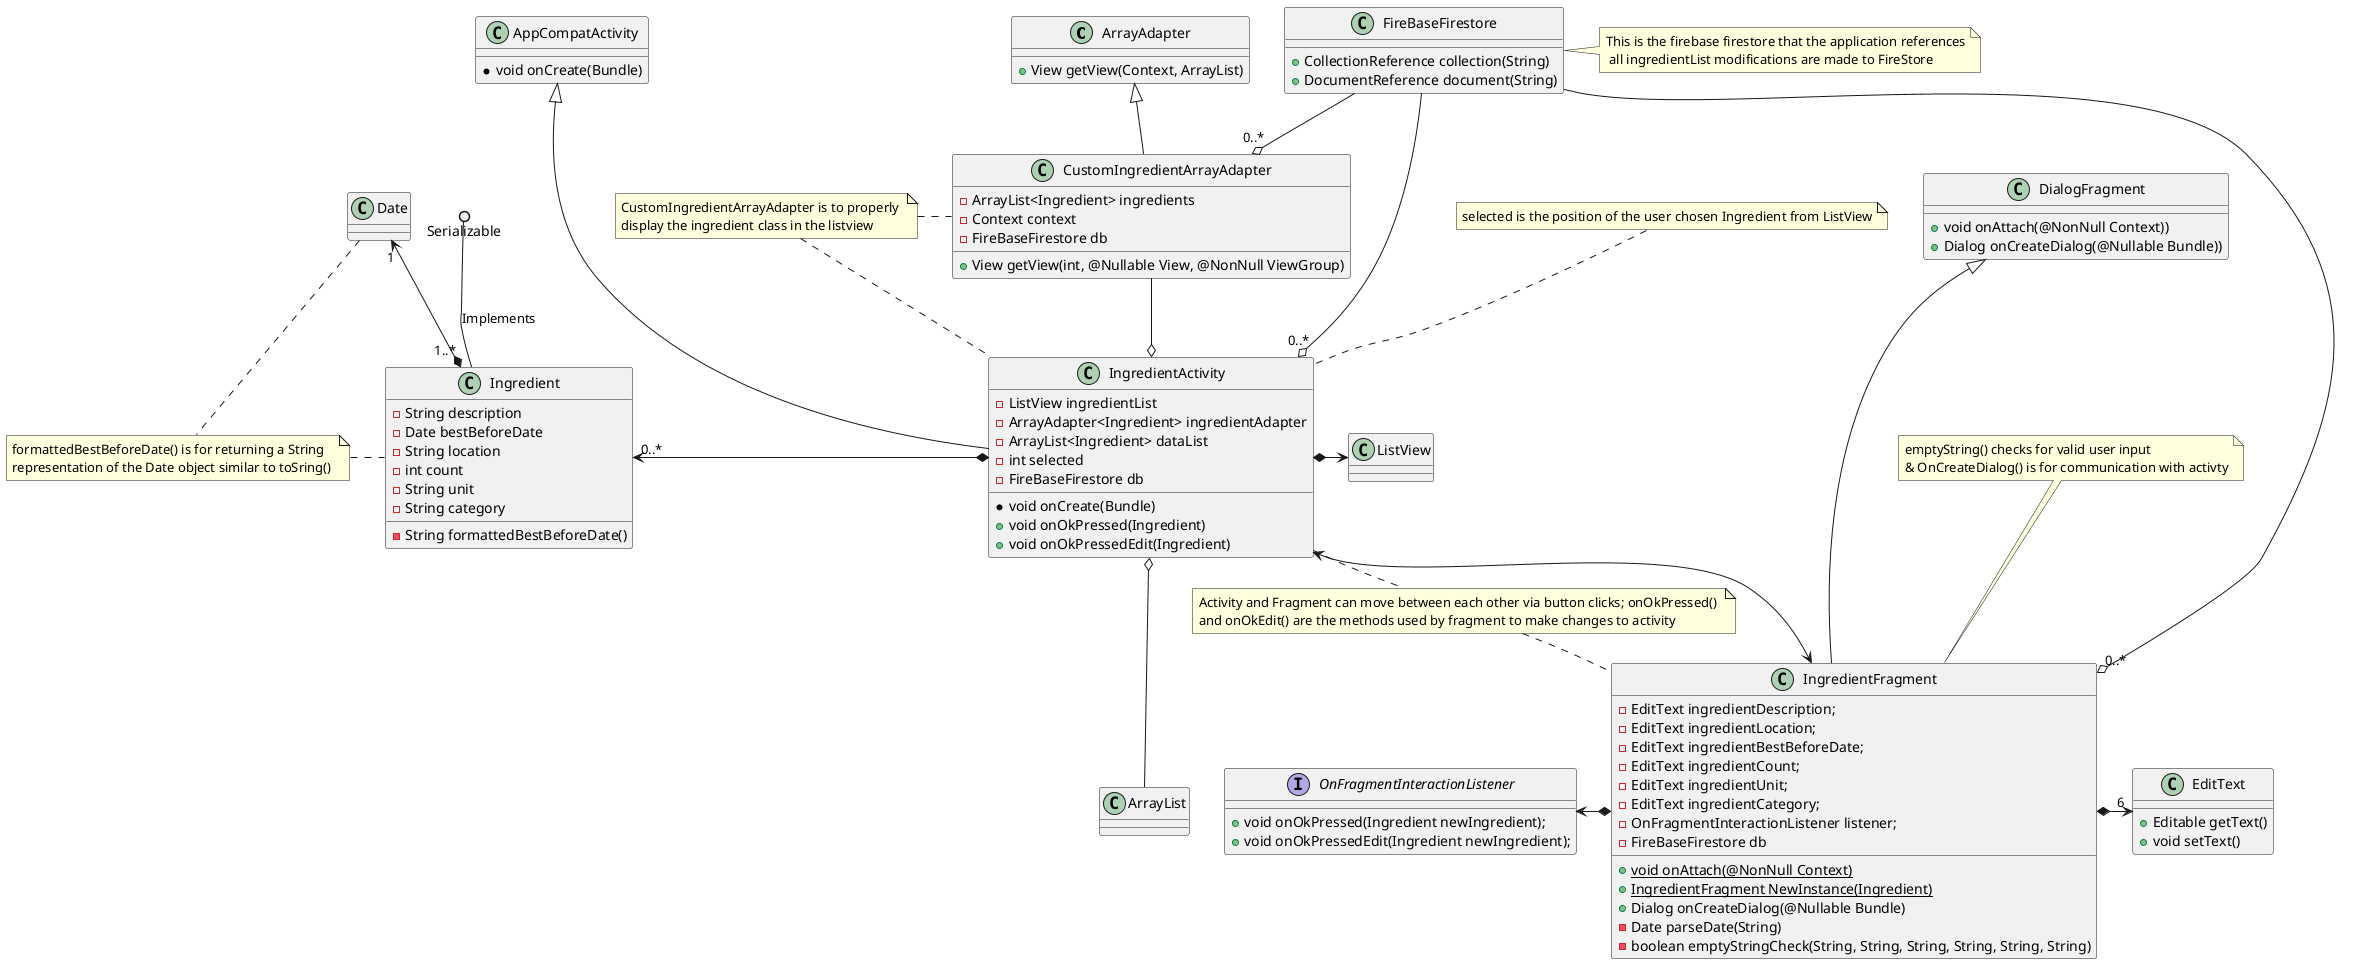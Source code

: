 @startuml
'https://plantuml.com/class-diagram

class ArrayAdapter {
+View getView(Context, ArrayList)
}

class EditText {
+Editable getText()
+void setText()
}

class FireBaseFirestore {
+CollectionReference collection(String)
+DocumentReference document(String)
}

class Ingredient {
-String description
-Date bestBeforeDate
-String location
-int count
-String unit
-String category

-String formattedBestBeforeDate()
}

class AppCompatActivity {
*void onCreate(Bundle)
}

class IngredientActivity {
-ListView ingredientList
-ArrayAdapter<Ingredient> ingredientAdapter
-ArrayList<Ingredient> dataList
-int selected
-FireBaseFirestore db

*void onCreate(Bundle)
+void onOkPressed(Ingredient)
+void onOkPressedEdit(Ingredient)
}

class DialogFragment {
+void onAttach(@NonNull Context))
+Dialog onCreateDialog(@Nullable Bundle))
}

class IngredientFragment {
-EditText ingredientDescription;
-EditText ingredientLocation;
-EditText ingredientBestBeforeDate;
-EditText ingredientCount;
-EditText ingredientUnit;
-EditText ingredientCategory;
-OnFragmentInteractionListener listener;
-FireBaseFirestore db

+ {static} void onAttach(@NonNull Context)
+ {static} IngredientFragment NewInstance(Ingredient)
+ Dialog onCreateDialog(@Nullable Bundle)
- Date parseDate(String)
- boolean emptyStringCheck(String, String, String, String, String, String)
}

interface OnFragmentInteractionListener {
+void onOkPressed(Ingredient newIngredient);
+void onOkPressedEdit(Ingredient newIngredient);
}

class CustomIngredientArrayAdapter extends ArrayAdapter {
- ArrayList<Ingredient> ingredients
- Context context
- FireBaseFirestore db

+ View getView(int, @Nullable View, @NonNull ViewGroup)
}

Serializable ()-- Ingredient : Implements
Date "1" <--* "1..*" Ingredient

Ingredient "0..*" <-*  IngredientActivity
IngredientActivity *-> ListView
CustomIngredientArrayAdapter --o IngredientActivity
FireBaseFirestore --o "0..*" IngredientActivity

IngredientActivity o-- ArrayList
AppCompatActivity <|--- IngredientActivity
DialogFragment <|--- IngredientFragment
FireBaseFirestore --o "0..*" CustomIngredientArrayAdapter

IngredientFragment *-> "6" EditText
OnFragmentInteractionListener <-* IngredientFragment
FireBaseFirestore --o "0..*" IngredientFragment
IngredientActivity <--> IngredientFragment

note "Activity and Fragment can move between each other via button clicks; onOkPressed() \nand onOkEdit() are the methods used by fragment to make changes to activity" as N1
note "formattedBestBeforeDate() is for returning a String \nrepresentation of the Date object similar to toSring() " as N2
note "CustomIngredientArrayAdapter is to properly \ndisplay the ingredient class in the listview" as IActivity2
note "selected is the position of the user chosen Ingredient from ListView" as IActivity3
note "This is the firebase firestore that the application references\n all ingredientList modifications are made to FireStore" as FireBase
note "emptyString() checks for valid user input \n& OnCreateDialog() is for communication with activty" as error

N1 . IngredientFragment
IngredientActivity . N1

N2 . Ingredient
Date .. N2

IActivity2 . CustomIngredientArrayAdapter
IActivity2 .. IngredientActivity

IActivity3 .. IngredientActivity

FireBaseFirestore . FireBase

error .. IngredientFragment





@enduml